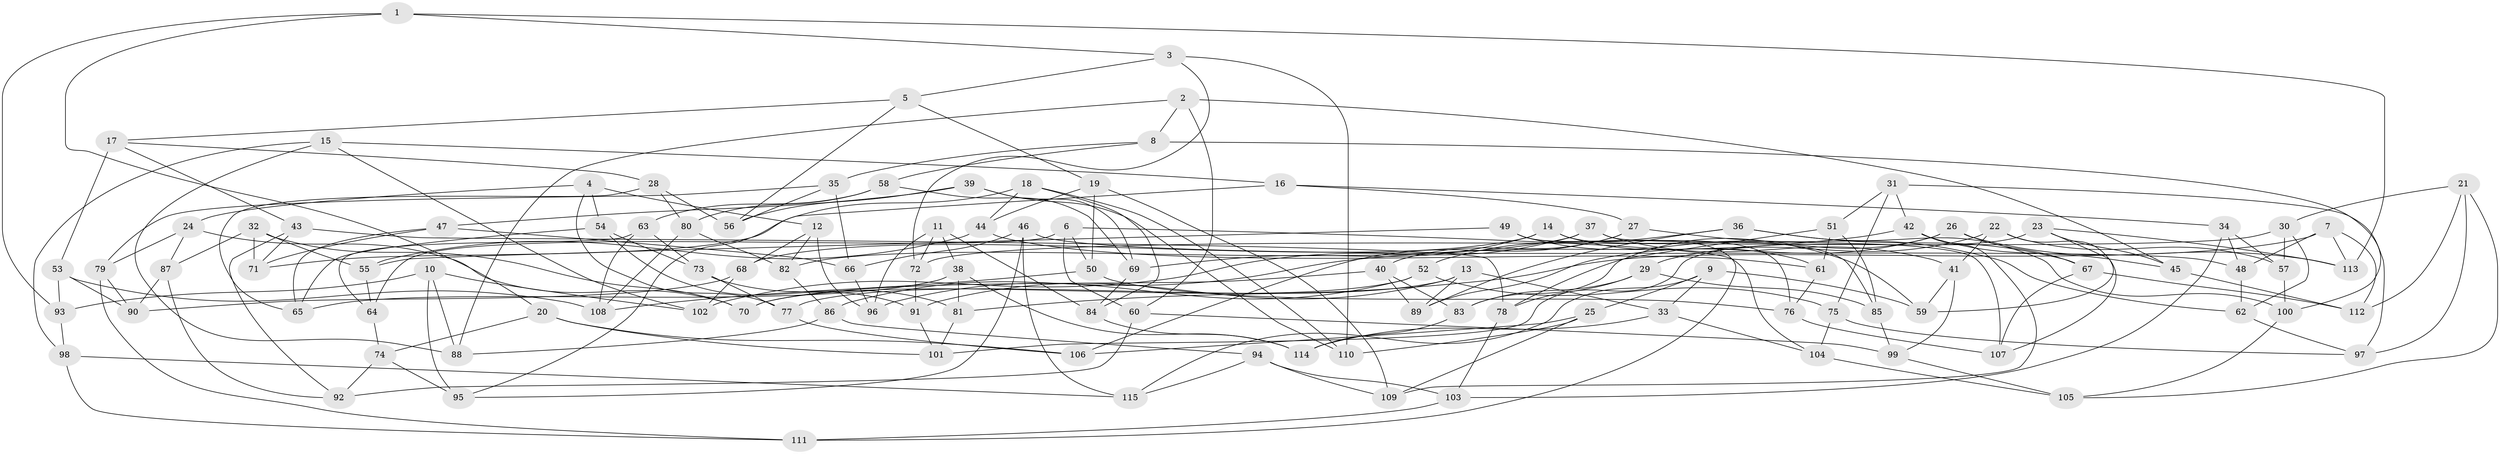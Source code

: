 // coarse degree distribution, {6: 0.527027027027027, 4: 0.44594594594594594, 5: 0.02702702702702703}
// Generated by graph-tools (version 1.1) at 2025/24/03/03/25 07:24:25]
// undirected, 115 vertices, 230 edges
graph export_dot {
graph [start="1"]
  node [color=gray90,style=filled];
  1;
  2;
  3;
  4;
  5;
  6;
  7;
  8;
  9;
  10;
  11;
  12;
  13;
  14;
  15;
  16;
  17;
  18;
  19;
  20;
  21;
  22;
  23;
  24;
  25;
  26;
  27;
  28;
  29;
  30;
  31;
  32;
  33;
  34;
  35;
  36;
  37;
  38;
  39;
  40;
  41;
  42;
  43;
  44;
  45;
  46;
  47;
  48;
  49;
  50;
  51;
  52;
  53;
  54;
  55;
  56;
  57;
  58;
  59;
  60;
  61;
  62;
  63;
  64;
  65;
  66;
  67;
  68;
  69;
  70;
  71;
  72;
  73;
  74;
  75;
  76;
  77;
  78;
  79;
  80;
  81;
  82;
  83;
  84;
  85;
  86;
  87;
  88;
  89;
  90;
  91;
  92;
  93;
  94;
  95;
  96;
  97;
  98;
  99;
  100;
  101;
  102;
  103;
  104;
  105;
  106;
  107;
  108;
  109;
  110;
  111;
  112;
  113;
  114;
  115;
  1 -- 3;
  1 -- 20;
  1 -- 93;
  1 -- 113;
  2 -- 60;
  2 -- 8;
  2 -- 45;
  2 -- 88;
  3 -- 72;
  3 -- 110;
  3 -- 5;
  4 -- 77;
  4 -- 24;
  4 -- 12;
  4 -- 54;
  5 -- 19;
  5 -- 17;
  5 -- 56;
  6 -- 60;
  6 -- 50;
  6 -- 104;
  6 -- 64;
  7 -- 48;
  7 -- 81;
  7 -- 112;
  7 -- 113;
  8 -- 58;
  8 -- 35;
  8 -- 100;
  9 -- 115;
  9 -- 33;
  9 -- 25;
  9 -- 59;
  10 -- 88;
  10 -- 95;
  10 -- 102;
  10 -- 93;
  11 -- 38;
  11 -- 84;
  11 -- 96;
  11 -- 72;
  12 -- 68;
  12 -- 82;
  12 -- 96;
  13 -- 89;
  13 -- 91;
  13 -- 77;
  13 -- 33;
  14 -- 85;
  14 -- 68;
  14 -- 69;
  14 -- 61;
  15 -- 102;
  15 -- 98;
  15 -- 16;
  15 -- 88;
  16 -- 27;
  16 -- 71;
  16 -- 34;
  17 -- 28;
  17 -- 53;
  17 -- 43;
  18 -- 95;
  18 -- 44;
  18 -- 110;
  18 -- 84;
  19 -- 109;
  19 -- 44;
  19 -- 50;
  20 -- 106;
  20 -- 74;
  20 -- 101;
  21 -- 30;
  21 -- 97;
  21 -- 112;
  21 -- 105;
  22 -- 29;
  22 -- 41;
  22 -- 107;
  22 -- 57;
  23 -- 59;
  23 -- 45;
  23 -- 113;
  23 -- 101;
  24 -- 79;
  24 -- 70;
  24 -- 87;
  25 -- 106;
  25 -- 109;
  25 -- 110;
  26 -- 113;
  26 -- 89;
  26 -- 67;
  26 -- 83;
  27 -- 106;
  27 -- 62;
  27 -- 40;
  28 -- 80;
  28 -- 56;
  28 -- 65;
  29 -- 83;
  29 -- 78;
  29 -- 85;
  30 -- 57;
  30 -- 62;
  30 -- 72;
  31 -- 97;
  31 -- 51;
  31 -- 42;
  31 -- 75;
  32 -- 87;
  32 -- 55;
  32 -- 71;
  32 -- 70;
  33 -- 104;
  33 -- 114;
  34 -- 57;
  34 -- 103;
  34 -- 48;
  35 -- 66;
  35 -- 79;
  35 -- 56;
  36 -- 100;
  36 -- 89;
  36 -- 52;
  36 -- 67;
  37 -- 82;
  37 -- 102;
  37 -- 41;
  37 -- 107;
  38 -- 114;
  38 -- 81;
  38 -- 65;
  39 -- 56;
  39 -- 69;
  39 -- 110;
  39 -- 47;
  40 -- 89;
  40 -- 70;
  40 -- 83;
  41 -- 99;
  41 -- 59;
  42 -- 109;
  42 -- 45;
  42 -- 86;
  43 -- 78;
  43 -- 92;
  43 -- 71;
  44 -- 55;
  44 -- 61;
  45 -- 112;
  46 -- 115;
  46 -- 66;
  46 -- 48;
  46 -- 95;
  47 -- 71;
  47 -- 66;
  47 -- 65;
  48 -- 62;
  49 -- 76;
  49 -- 55;
  49 -- 59;
  49 -- 111;
  50 -- 108;
  50 -- 76;
  51 -- 85;
  51 -- 61;
  51 -- 78;
  52 -- 70;
  52 -- 75;
  52 -- 96;
  53 -- 93;
  53 -- 108;
  53 -- 90;
  54 -- 91;
  54 -- 73;
  54 -- 65;
  55 -- 64;
  57 -- 100;
  58 -- 69;
  58 -- 80;
  58 -- 63;
  60 -- 92;
  60 -- 99;
  61 -- 76;
  62 -- 97;
  63 -- 108;
  63 -- 64;
  63 -- 73;
  64 -- 74;
  66 -- 96;
  67 -- 112;
  67 -- 107;
  68 -- 90;
  68 -- 102;
  69 -- 84;
  72 -- 91;
  73 -- 81;
  73 -- 77;
  74 -- 92;
  74 -- 95;
  75 -- 97;
  75 -- 104;
  76 -- 107;
  77 -- 106;
  78 -- 103;
  79 -- 90;
  79 -- 111;
  80 -- 108;
  80 -- 82;
  81 -- 101;
  82 -- 86;
  83 -- 114;
  84 -- 114;
  85 -- 99;
  86 -- 94;
  86 -- 88;
  87 -- 90;
  87 -- 92;
  91 -- 101;
  93 -- 98;
  94 -- 115;
  94 -- 109;
  94 -- 103;
  98 -- 111;
  98 -- 115;
  99 -- 105;
  100 -- 105;
  103 -- 111;
  104 -- 105;
}
